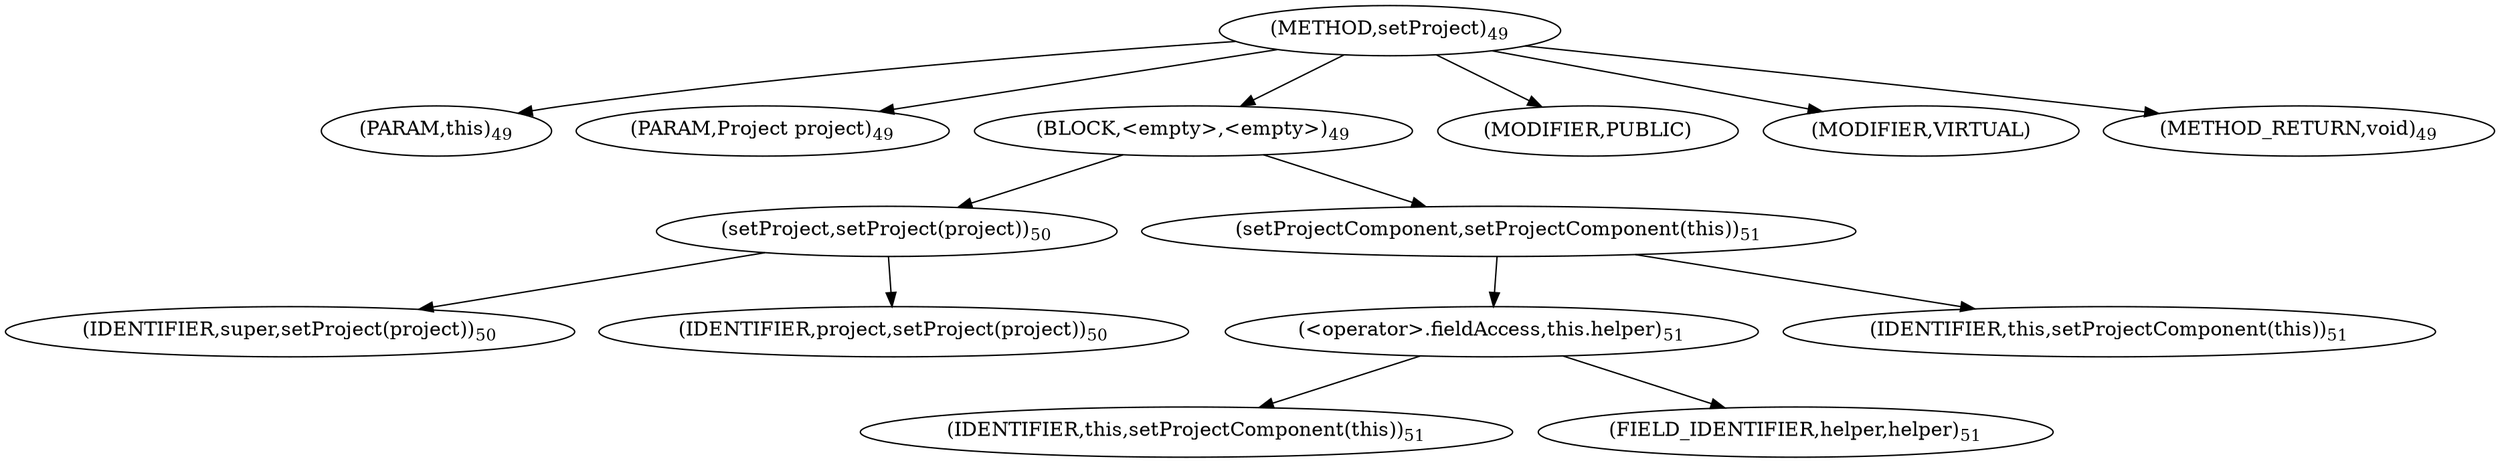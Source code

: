 digraph "setProject" {  
"29" [label = <(METHOD,setProject)<SUB>49</SUB>> ]
"4" [label = <(PARAM,this)<SUB>49</SUB>> ]
"30" [label = <(PARAM,Project project)<SUB>49</SUB>> ]
"31" [label = <(BLOCK,&lt;empty&gt;,&lt;empty&gt;)<SUB>49</SUB>> ]
"32" [label = <(setProject,setProject(project))<SUB>50</SUB>> ]
"33" [label = <(IDENTIFIER,super,setProject(project))<SUB>50</SUB>> ]
"34" [label = <(IDENTIFIER,project,setProject(project))<SUB>50</SUB>> ]
"35" [label = <(setProjectComponent,setProjectComponent(this))<SUB>51</SUB>> ]
"36" [label = <(&lt;operator&gt;.fieldAccess,this.helper)<SUB>51</SUB>> ]
"37" [label = <(IDENTIFIER,this,setProjectComponent(this))<SUB>51</SUB>> ]
"38" [label = <(FIELD_IDENTIFIER,helper,helper)<SUB>51</SUB>> ]
"3" [label = <(IDENTIFIER,this,setProjectComponent(this))<SUB>51</SUB>> ]
"39" [label = <(MODIFIER,PUBLIC)> ]
"40" [label = <(MODIFIER,VIRTUAL)> ]
"41" [label = <(METHOD_RETURN,void)<SUB>49</SUB>> ]
  "29" -> "4" 
  "29" -> "30" 
  "29" -> "31" 
  "29" -> "39" 
  "29" -> "40" 
  "29" -> "41" 
  "31" -> "32" 
  "31" -> "35" 
  "32" -> "33" 
  "32" -> "34" 
  "35" -> "36" 
  "35" -> "3" 
  "36" -> "37" 
  "36" -> "38" 
}
